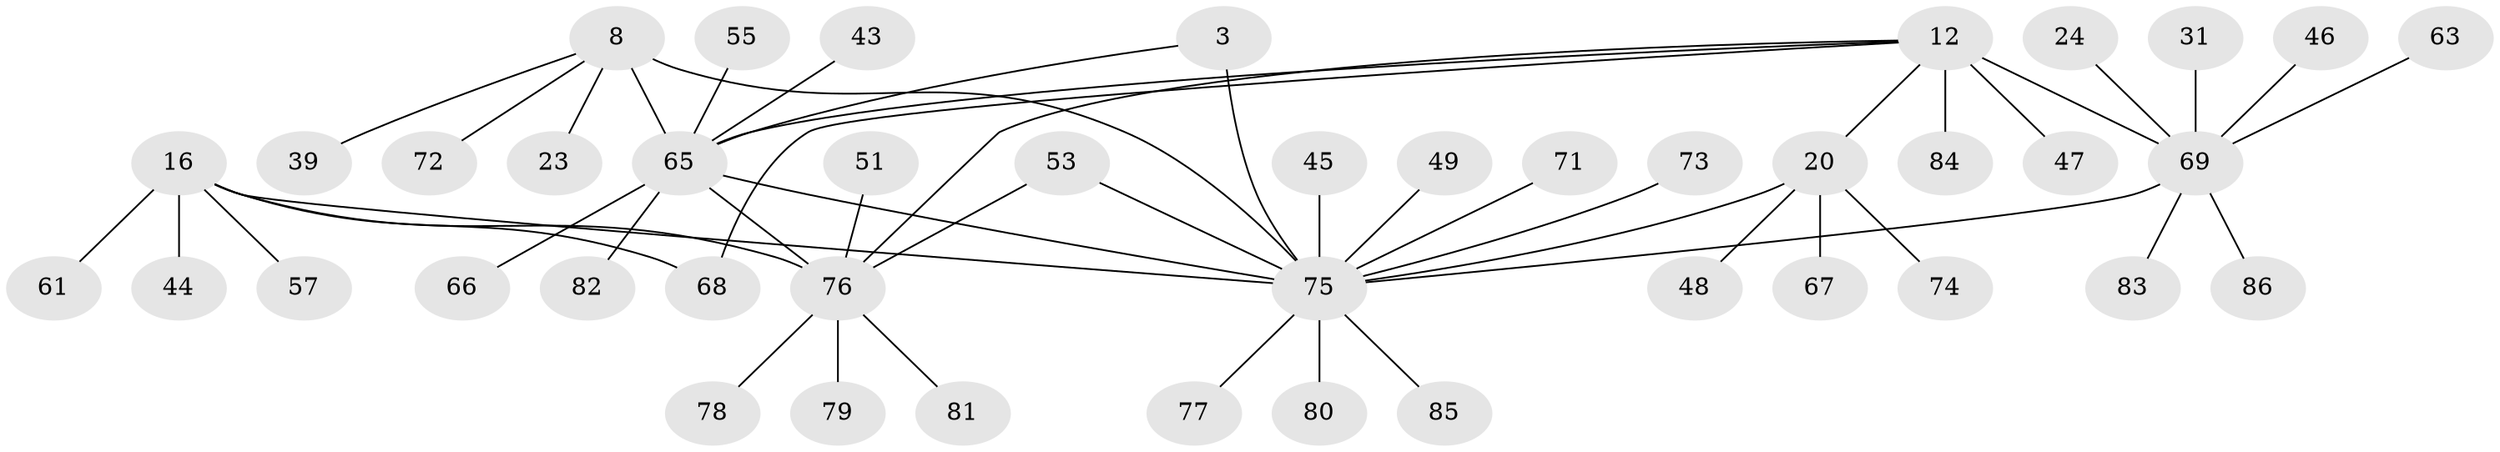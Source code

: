 // original degree distribution, {11: 0.011627906976744186, 3: 0.046511627906976744, 4: 0.03488372093023256, 6: 0.05813953488372093, 10: 0.011627906976744186, 5: 0.03488372093023256, 7: 0.046511627906976744, 8: 0.023255813953488372, 9: 0.011627906976744186, 1: 0.5465116279069767, 2: 0.1744186046511628}
// Generated by graph-tools (version 1.1) at 2025/54/03/09/25 04:54:21]
// undirected, 43 vertices, 50 edges
graph export_dot {
graph [start="1"]
  node [color=gray90,style=filled];
  3 [super="+2"];
  8 [super="+7"];
  12 [super="+11"];
  16 [super="+13"];
  20 [super="+19"];
  23;
  24;
  31;
  39 [super="+33"];
  43 [super="+26"];
  44 [super="+38"];
  45;
  46;
  47;
  48;
  49;
  51;
  53;
  55;
  57;
  61 [super="+52"];
  63;
  65 [super="+21+59+6+22"];
  66;
  67;
  68 [super="+32"];
  69 [super="+62+10"];
  71;
  72;
  73 [super="+42"];
  74 [super="+60"];
  75 [super="+41+70"];
  76 [super="+15+27"];
  77;
  78;
  79;
  80;
  81;
  82 [super="+35"];
  83;
  84;
  85 [super="+64"];
  86;
  3 -- 65;
  3 -- 75 [weight=4];
  8 -- 23;
  8 -- 72;
  8 -- 39;
  8 -- 65 [weight=4];
  8 -- 75;
  12 -- 84;
  12 -- 68;
  12 -- 20;
  12 -- 47;
  12 -- 65;
  12 -- 76;
  12 -- 69 [weight=4];
  16 -- 57;
  16 -- 68;
  16 -- 44;
  16 -- 61;
  16 -- 76 [weight=4];
  16 -- 75 [weight=2];
  20 -- 48;
  20 -- 67;
  20 -- 74;
  20 -- 75 [weight=5];
  24 -- 69;
  31 -- 69;
  43 -- 65;
  45 -- 75;
  46 -- 69;
  49 -- 75;
  51 -- 76;
  53 -- 76;
  53 -- 75;
  55 -- 65;
  63 -- 69;
  65 -- 66;
  65 -- 82;
  65 -- 76;
  65 -- 75;
  69 -- 83;
  69 -- 86;
  69 -- 75;
  71 -- 75;
  73 -- 75;
  75 -- 77;
  75 -- 80;
  75 -- 85;
  76 -- 78;
  76 -- 79;
  76 -- 81;
}
